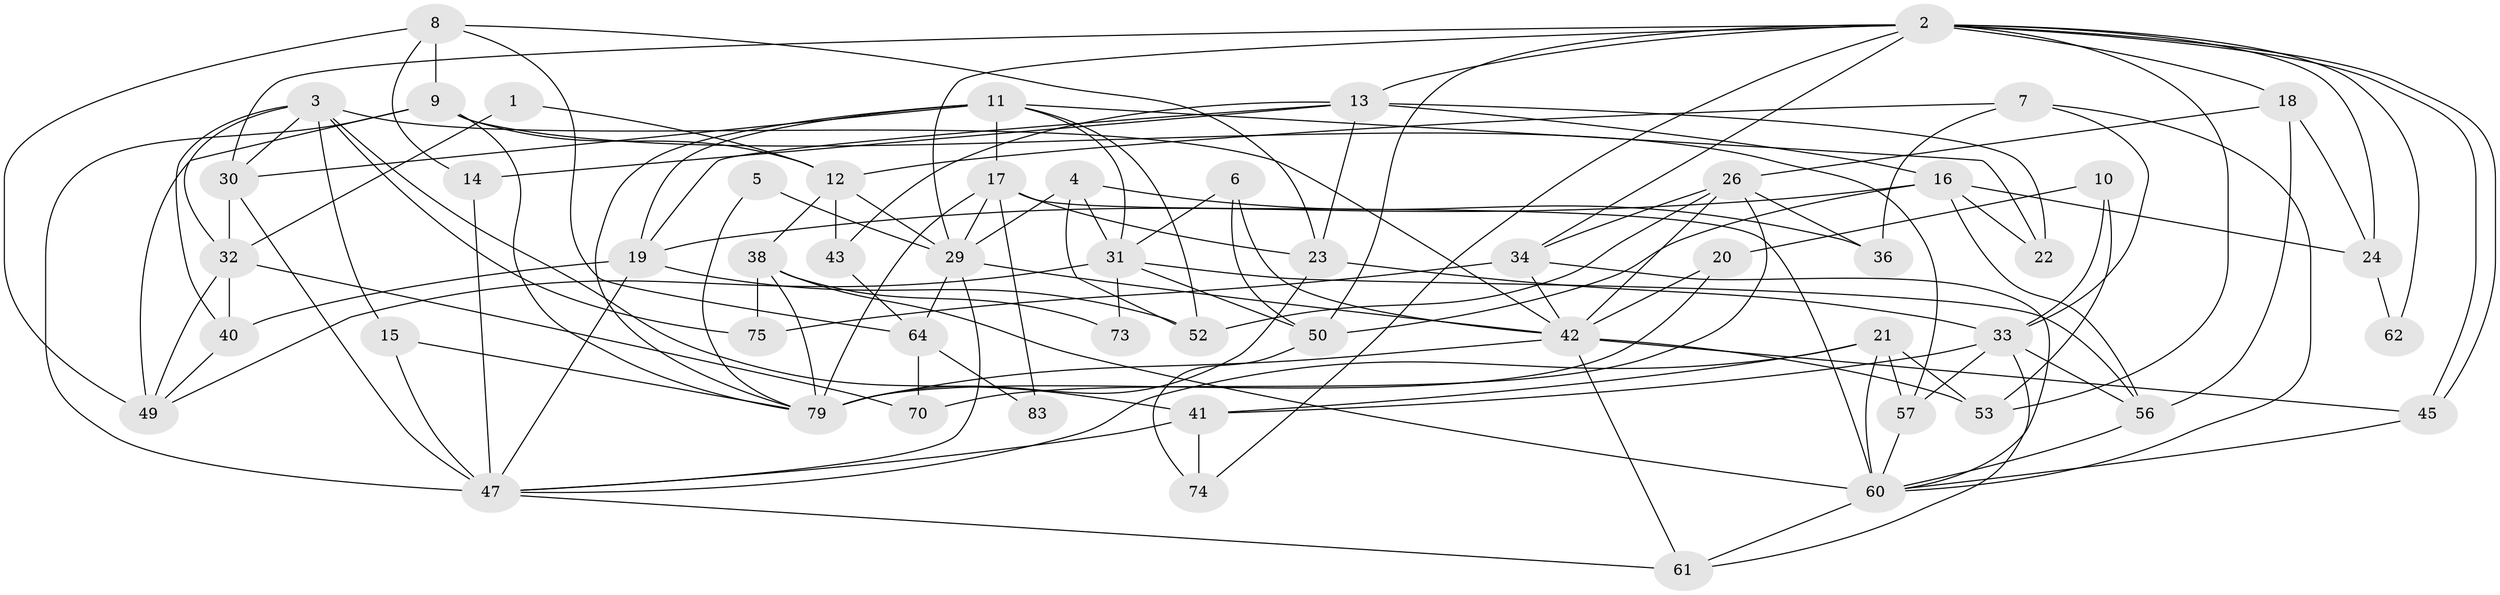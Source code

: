 // original degree distribution, {2: 0.15294117647058825, 5: 0.17647058823529413, 3: 0.21176470588235294, 4: 0.3176470588235294, 6: 0.11764705882352941, 9: 0.011764705882352941, 8: 0.011764705882352941}
// Generated by graph-tools (version 1.1) at 2025/41/03/06/25 10:41:54]
// undirected, 55 vertices, 136 edges
graph export_dot {
graph [start="1"]
  node [color=gray90,style=filled];
  1;
  2 [super="+58"];
  3 [super="+67"];
  4 [super="+85"];
  5;
  6;
  7;
  8;
  9 [super="+66"];
  10;
  11 [super="+71"];
  12 [super="+39"];
  13 [super="+25"];
  14;
  15 [super="+28"];
  16 [super="+51"];
  17 [super="+84"];
  18 [super="+27"];
  19 [super="+65"];
  20;
  21 [super="+76"];
  22;
  23;
  24;
  26 [super="+37"];
  29 [super="+72"];
  30 [super="+82"];
  31 [super="+55"];
  32 [super="+48"];
  33 [super="+35"];
  34;
  36;
  38 [super="+77"];
  40 [super="+44"];
  41 [super="+69"];
  42 [super="+46"];
  43 [super="+80"];
  45 [super="+68"];
  47 [super="+78"];
  49 [super="+59"];
  50 [super="+54"];
  52;
  53;
  56;
  57;
  60 [super="+63"];
  61;
  62;
  64;
  70;
  73;
  74;
  75;
  79 [super="+81"];
  83;
  1 -- 12;
  1 -- 32;
  2 -- 45;
  2 -- 45;
  2 -- 53;
  2 -- 34;
  2 -- 74;
  2 -- 13;
  2 -- 18;
  2 -- 24;
  2 -- 29;
  2 -- 62;
  2 -- 30;
  2 -- 50;
  3 -- 75;
  3 -- 42;
  3 -- 32;
  3 -- 30;
  3 -- 40;
  3 -- 15;
  3 -- 41;
  4 -- 31;
  4 -- 29;
  4 -- 36;
  4 -- 52;
  5 -- 79;
  5 -- 29;
  6 -- 42;
  6 -- 31;
  6 -- 50;
  7 -- 36;
  7 -- 60;
  7 -- 12;
  7 -- 33;
  8 -- 14;
  8 -- 23;
  8 -- 64;
  8 -- 49;
  8 -- 9;
  9 -- 57;
  9 -- 12;
  9 -- 49 [weight=2];
  9 -- 47;
  9 -- 79;
  10 -- 53;
  10 -- 33;
  10 -- 20;
  11 -- 22;
  11 -- 30;
  11 -- 52;
  11 -- 19;
  11 -- 79;
  11 -- 31;
  11 -- 17;
  12 -- 43;
  12 -- 29;
  12 -- 38;
  13 -- 14;
  13 -- 16;
  13 -- 43;
  13 -- 22;
  13 -- 23;
  13 -- 19;
  14 -- 47;
  15 -- 79;
  15 -- 47;
  16 -- 19;
  16 -- 50;
  16 -- 24;
  16 -- 56;
  16 -- 22;
  17 -- 23;
  17 -- 60;
  17 -- 29;
  17 -- 83;
  17 -- 79;
  18 -- 24;
  18 -- 56;
  18 -- 26;
  19 -- 47;
  19 -- 40;
  19 -- 52;
  20 -- 79;
  20 -- 42;
  21 -- 57;
  21 -- 60 [weight=2];
  21 -- 53;
  21 -- 41;
  21 -- 47;
  23 -- 79;
  23 -- 33;
  24 -- 62;
  26 -- 42;
  26 -- 52;
  26 -- 34;
  26 -- 36;
  26 -- 70;
  29 -- 64;
  29 -- 42;
  29 -- 47;
  30 -- 32;
  30 -- 47;
  31 -- 73;
  31 -- 49;
  31 -- 56;
  31 -- 50;
  32 -- 49;
  32 -- 70;
  32 -- 40;
  33 -- 61;
  33 -- 56;
  33 -- 41;
  33 -- 57;
  34 -- 60;
  34 -- 75;
  34 -- 42;
  38 -- 75;
  38 -- 73;
  38 -- 60;
  38 -- 79;
  40 -- 49;
  41 -- 74;
  41 -- 47;
  42 -- 53;
  42 -- 45;
  42 -- 61;
  42 -- 79;
  43 -- 64;
  45 -- 60;
  47 -- 61;
  50 -- 74;
  56 -- 60;
  57 -- 60;
  60 -- 61;
  64 -- 70;
  64 -- 83;
}
